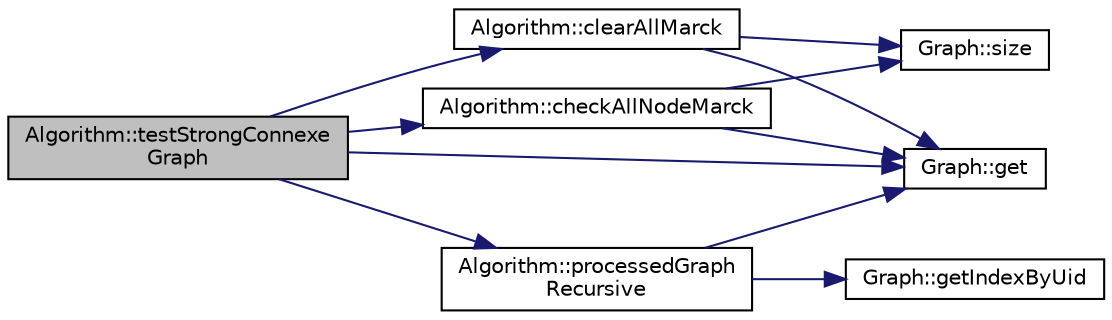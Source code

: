 digraph "Algorithm::testStrongConnexeGraph"
{
  edge [fontname="Helvetica",fontsize="10",labelfontname="Helvetica",labelfontsize="10"];
  node [fontname="Helvetica",fontsize="10",shape=record];
  rankdir="LR";
  Node307 [label="Algorithm::testStrongConnexe\lGraph",height=0.2,width=0.4,color="black", fillcolor="grey75", style="filled", fontcolor="black"];
  Node307 -> Node308 [color="midnightblue",fontsize="10",style="solid"];
  Node308 [label="Algorithm::clearAllMarck",height=0.2,width=0.4,color="black", fillcolor="white", style="filled",URL="$struct_algorithm.html#a86fac96d365d99c0a210f060a1daa67c"];
  Node308 -> Node309 [color="midnightblue",fontsize="10",style="solid"];
  Node309 [label="Graph::size",height=0.2,width=0.4,color="black", fillcolor="white", style="filled",URL="$class_graph.html#a6539d03f6d3f42042196f0f79455bdd8",tooltip="Size() "];
  Node308 -> Node310 [color="midnightblue",fontsize="10",style="solid"];
  Node310 [label="Graph::get",height=0.2,width=0.4,color="black", fillcolor="white", style="filled",URL="$class_graph.html#a78762961b8cf256a828c80cb7ec26021",tooltip="get "];
  Node307 -> Node311 [color="midnightblue",fontsize="10",style="solid"];
  Node311 [label="Algorithm::processedGraph\lRecursive",height=0.2,width=0.4,color="black", fillcolor="white", style="filled",URL="$struct_algorithm.html#aa3909b7cd8efd5c0d2351bcb7923e888"];
  Node311 -> Node310 [color="midnightblue",fontsize="10",style="solid"];
  Node311 -> Node312 [color="midnightblue",fontsize="10",style="solid"];
  Node312 [label="Graph::getIndexByUid",height=0.2,width=0.4,color="black", fillcolor="white", style="filled",URL="$class_graph.html#a2d8d8d9edb8a496d5c252132cdbbbc08",tooltip="getIndexByUid "];
  Node307 -> Node310 [color="midnightblue",fontsize="10",style="solid"];
  Node307 -> Node313 [color="midnightblue",fontsize="10",style="solid"];
  Node313 [label="Algorithm::checkAllNodeMarck",height=0.2,width=0.4,color="black", fillcolor="white", style="filled",URL="$struct_algorithm.html#aee02f753076dd71f76d029249c2e1e22"];
  Node313 -> Node309 [color="midnightblue",fontsize="10",style="solid"];
  Node313 -> Node310 [color="midnightblue",fontsize="10",style="solid"];
}
